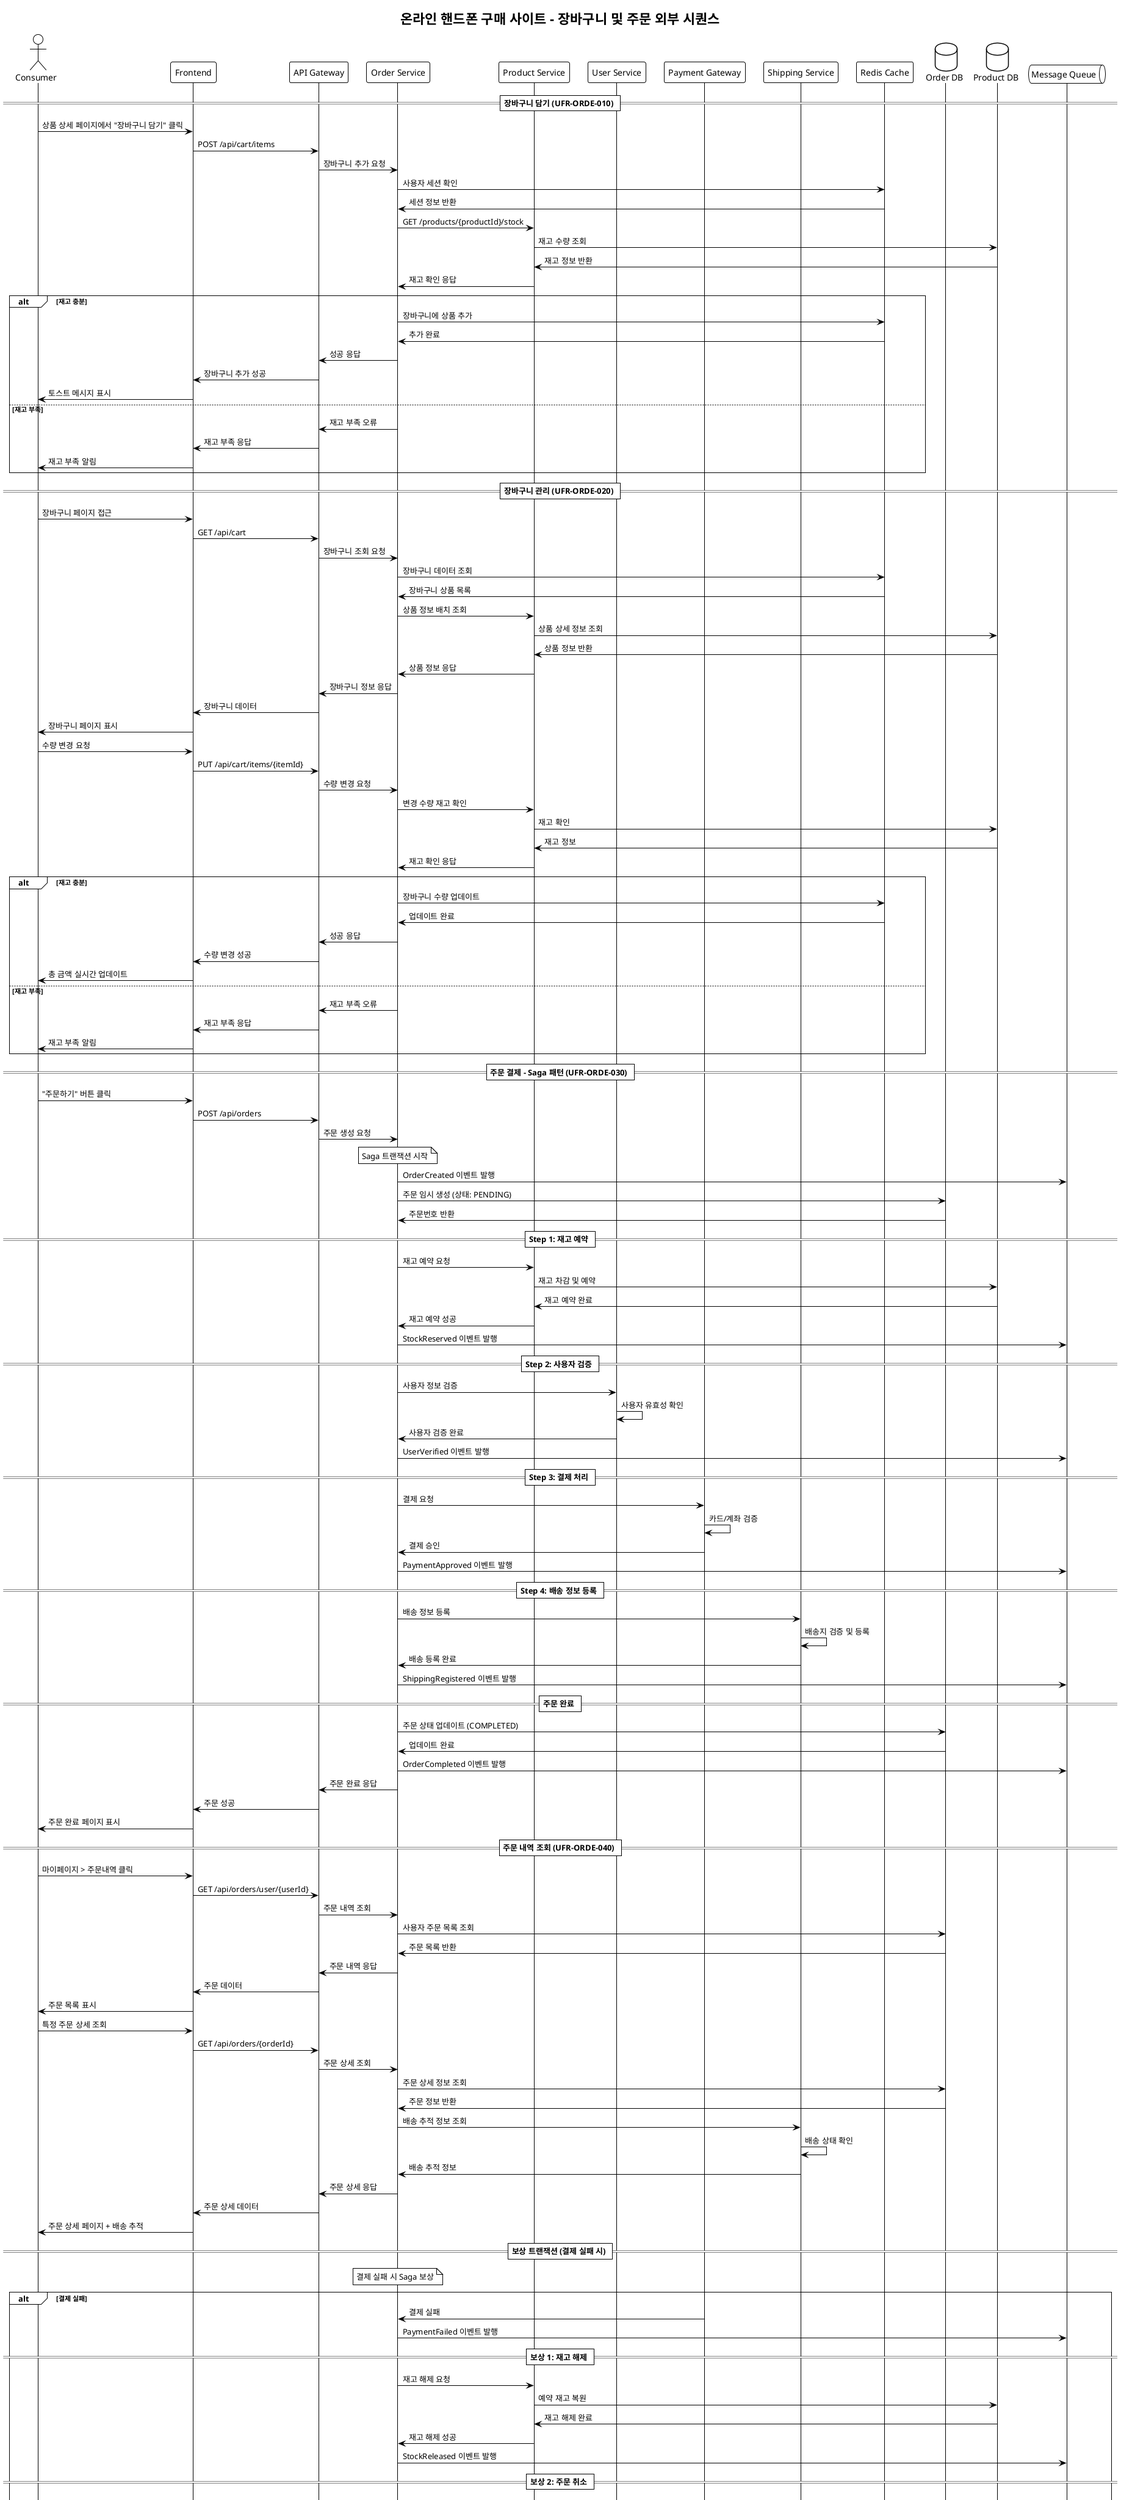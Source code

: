 @startuml 장바구니및주문
!theme mono
title 온라인 핸드폰 구매 사이트 - 장바구니 및 주문 외부 시퀀스

actor "Consumer" as C
participant "Frontend" as FE
participant "API Gateway" as GW
participant "Order Service" as OS
participant "Product Service" as PS
participant "User Service" as US
participant "Payment Gateway" as PG
participant "Shipping Service" as SS
participant "Redis Cache" as RC
database "Order DB" as ODB
database "Product DB" as PDB
queue "Message Queue" as MQ

== 장바구니 담기 (UFR-ORDE-010) ==
C -> FE: 상품 상세 페이지에서 "장바구니 담기" 클릭
FE -> GW: POST /api/cart/items
GW -> OS: 장바구니 추가 요청
OS -> RC: 사용자 세션 확인
RC -> OS: 세션 정보 반환
OS -> PS: GET /products/{productId}/stock
PS -> PDB: 재고 수량 조회
PDB -> PS: 재고 정보 반환
PS -> OS: 재고 확인 응답
alt 재고 충분
    OS -> RC: 장바구니에 상품 추가
    RC -> OS: 추가 완료
    OS -> GW: 성공 응답
    GW -> FE: 장바구니 추가 성공
    FE -> C: 토스트 메시지 표시
else 재고 부족
    OS -> GW: 재고 부족 오류
    GW -> FE: 재고 부족 응답
    FE -> C: 재고 부족 알림
end

== 장바구니 관리 (UFR-ORDE-020) ==
C -> FE: 장바구니 페이지 접근
FE -> GW: GET /api/cart
GW -> OS: 장바구니 조회 요청
OS -> RC: 장바구니 데이터 조회
RC -> OS: 장바구니 상품 목록
OS -> PS: 상품 정보 배치 조회
PS -> PDB: 상품 상세 정보 조회
PDB -> PS: 상품 정보 반환
PS -> OS: 상품 정보 응답
OS -> GW: 장바구니 정보 응답
GW -> FE: 장바구니 데이터
FE -> C: 장바구니 페이지 표시

C -> FE: 수량 변경 요청
FE -> GW: PUT /api/cart/items/{itemId}
GW -> OS: 수량 변경 요청
OS -> PS: 변경 수량 재고 확인
PS -> PDB: 재고 확인
PDB -> PS: 재고 정보
PS -> OS: 재고 확인 응답
alt 재고 충분
    OS -> RC: 장바구니 수량 업데이트
    RC -> OS: 업데이트 완료
    OS -> GW: 성공 응답
    GW -> FE: 수량 변경 성공
    FE -> C: 총 금액 실시간 업데이트
else 재고 부족
    OS -> GW: 재고 부족 오류
    GW -> FE: 재고 부족 응답
    FE -> C: 재고 부족 알림
end

== 주문 결제 - Saga 패턴 (UFR-ORDE-030) ==
C -> FE: "주문하기" 버튼 클릭
FE -> GW: POST /api/orders
GW -> OS: 주문 생성 요청

note over OS: Saga 트랜잭션 시작
OS -> MQ: OrderCreated 이벤트 발행
OS -> ODB: 주문 임시 생성 (상태: PENDING)
ODB -> OS: 주문번호 반환

== Step 1: 재고 예약 ==
OS -> PS: 재고 예약 요청
PS -> PDB: 재고 차감 및 예약
PDB -> PS: 재고 예약 완료
PS -> OS: 재고 예약 성공
OS -> MQ: StockReserved 이벤트 발행

== Step 2: 사용자 검증 ==
OS -> US: 사용자 정보 검증
US -> US: 사용자 유효성 확인
US -> OS: 사용자 검증 완료
OS -> MQ: UserVerified 이벤트 발행

== Step 3: 결제 처리 ==
OS -> PG: 결제 요청
PG -> PG: 카드/계좌 검증
PG -> OS: 결제 승인
OS -> MQ: PaymentApproved 이벤트 발행

== Step 4: 배송 정보 등록 ==
OS -> SS: 배송 정보 등록
SS -> SS: 배송지 검증 및 등록
SS -> OS: 배송 등록 완료
OS -> MQ: ShippingRegistered 이벤트 발행

== 주문 완료 ==
OS -> ODB: 주문 상태 업데이트 (COMPLETED)
ODB -> OS: 업데이트 완료
OS -> MQ: OrderCompleted 이벤트 발행
OS -> GW: 주문 완료 응답
GW -> FE: 주문 성공
FE -> C: 주문 완료 페이지 표시

== 주문 내역 조회 (UFR-ORDE-040) ==
C -> FE: 마이페이지 > 주문내역 클릭
FE -> GW: GET /api/orders/user/{userId}
GW -> OS: 주문 내역 조회
OS -> ODB: 사용자 주문 목록 조회
ODB -> OS: 주문 목록 반환
OS -> GW: 주문 내역 응답
GW -> FE: 주문 데이터
FE -> C: 주문 목록 표시

C -> FE: 특정 주문 상세 조회
FE -> GW: GET /api/orders/{orderId}
GW -> OS: 주문 상세 조회
OS -> ODB: 주문 상세 정보 조회
ODB -> OS: 주문 정보 반환
OS -> SS: 배송 추적 정보 조회
SS -> SS: 배송 상태 확인
SS -> OS: 배송 추적 정보
OS -> GW: 주문 상세 응답
GW -> FE: 주문 상세 데이터
FE -> C: 주문 상세 페이지 + 배송 추적

== 보상 트랜잭션 (결제 실패 시) ==
note over OS: 결제 실패 시 Saga 보상
alt 결제 실패
    PG -> OS: 결제 실패
    OS -> MQ: PaymentFailed 이벤트 발행
    
    == 보상 1: 재고 해제 ==
    OS -> PS: 재고 해제 요청
    PS -> PDB: 예약 재고 복원
    PDB -> PS: 재고 해제 완료
    PS -> OS: 재고 해제 성공
    OS -> MQ: StockReleased 이벤트 발행
    
    == 보상 2: 주문 취소 ==
    OS -> ODB: 주문 상태 업데이트 (CANCELLED)
    ODB -> OS: 취소 완료
    OS -> MQ: OrderCancelled 이벤트 발행
    
    OS -> GW: 주문 실패 응답
    GW -> FE: 결제 실패 알림
    FE -> C: 결제 실패 메시지 표시
end

== 보상 트랜잭션 (재고 부족 시) ==
alt 재고 부족
    PS -> OS: 재고 부족
    OS -> MQ: StockInsufficient 이벤트 발행
    
    == 보상: 주문 취소 ==
    OS -> ODB: 주문 상태 업데이트 (CANCELLED)
    ODB -> OS: 취소 완료
    OS -> MQ: OrderCancelled 이벤트 발행
    
    OS -> GW: 재고 부족 오류
    GW -> FE: 재고 부족 응답
    FE -> C: 재고 부족 알림
end

@enduml